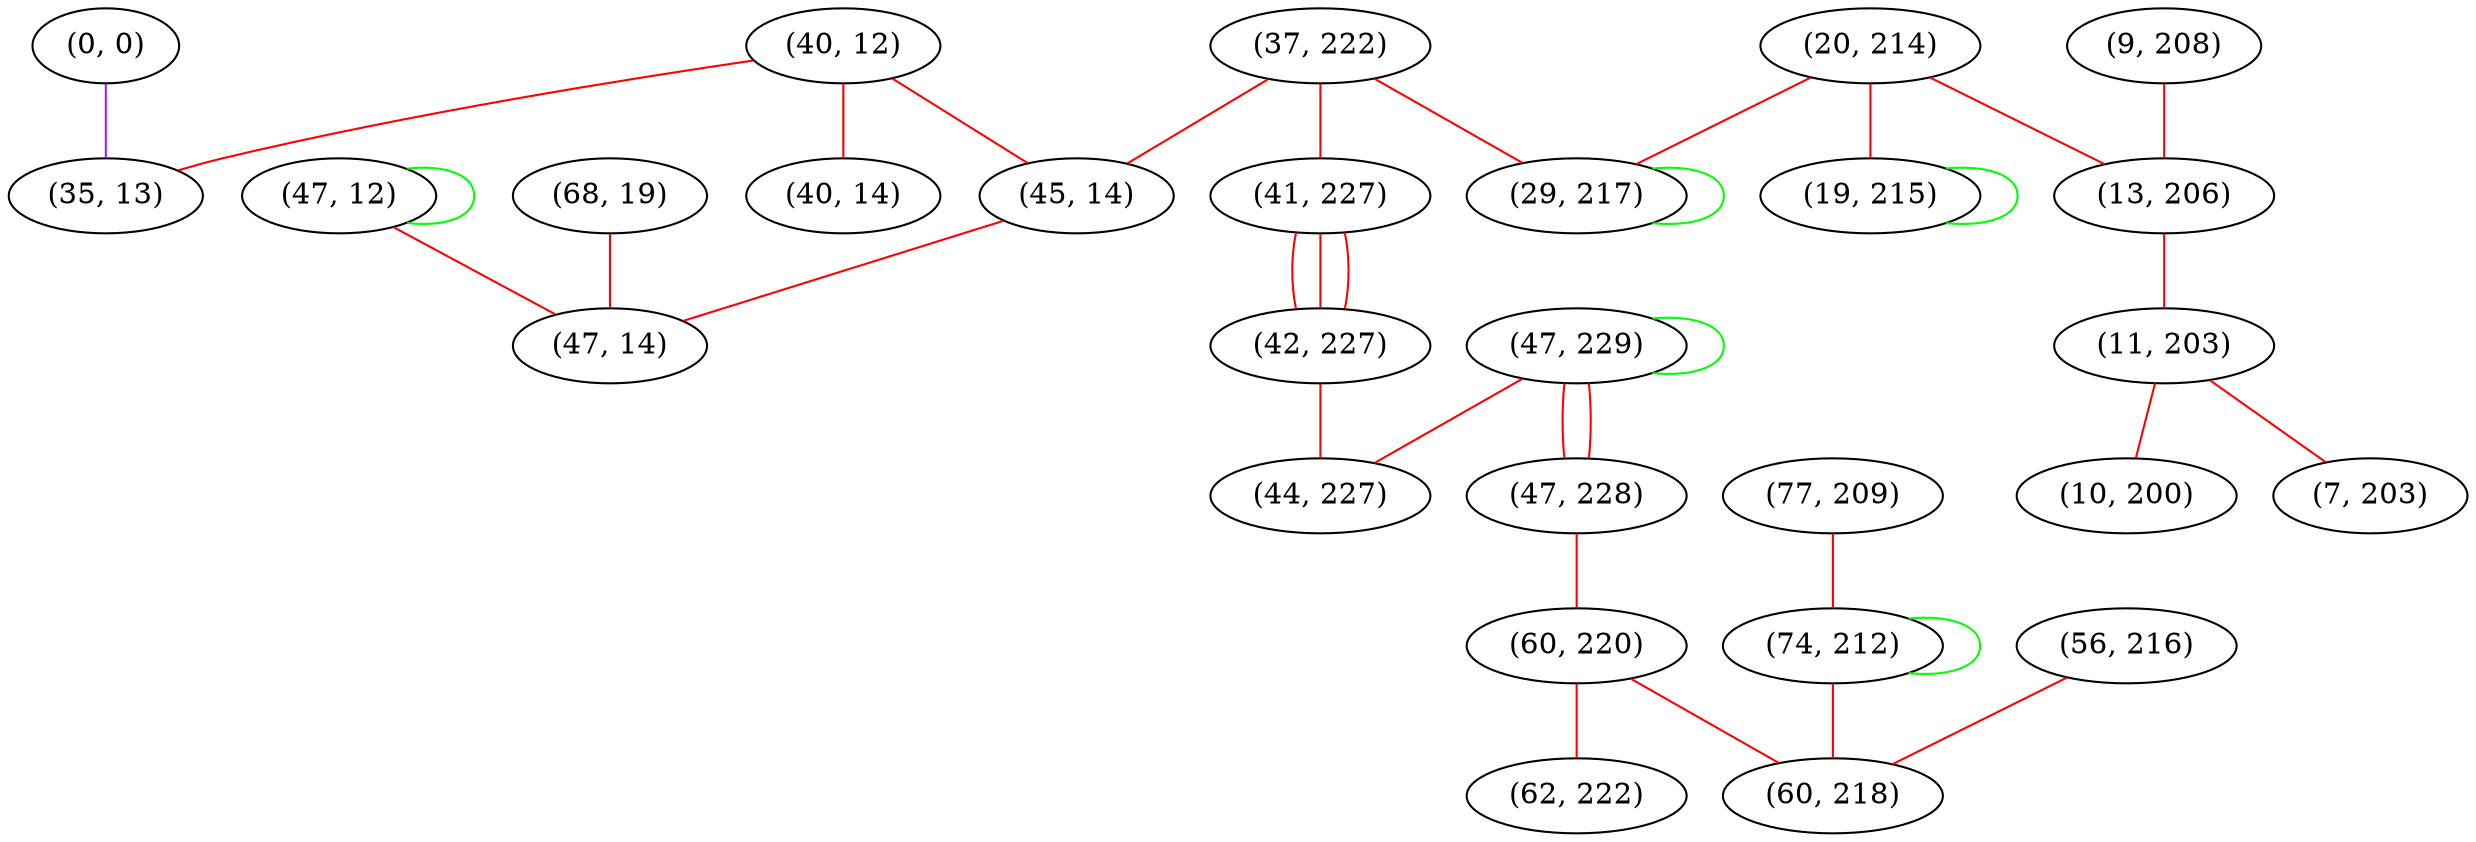 graph "" {
"(37, 222)";
"(20, 214)";
"(40, 12)";
"(45, 14)";
"(41, 227)";
"(77, 209)";
"(9, 208)";
"(29, 217)";
"(47, 229)";
"(13, 206)";
"(56, 216)";
"(47, 228)";
"(19, 215)";
"(47, 12)";
"(40, 14)";
"(0, 0)";
"(11, 203)";
"(60, 220)";
"(62, 222)";
"(7, 203)";
"(42, 227)";
"(10, 200)";
"(68, 19)";
"(35, 13)";
"(74, 212)";
"(60, 218)";
"(47, 14)";
"(44, 227)";
"(37, 222)" -- "(45, 14)"  [color=red, key=0, weight=1];
"(37, 222)" -- "(29, 217)"  [color=red, key=0, weight=1];
"(37, 222)" -- "(41, 227)"  [color=red, key=0, weight=1];
"(20, 214)" -- "(13, 206)"  [color=red, key=0, weight=1];
"(20, 214)" -- "(19, 215)"  [color=red, key=0, weight=1];
"(20, 214)" -- "(29, 217)"  [color=red, key=0, weight=1];
"(40, 12)" -- "(45, 14)"  [color=red, key=0, weight=1];
"(40, 12)" -- "(40, 14)"  [color=red, key=0, weight=1];
"(40, 12)" -- "(35, 13)"  [color=red, key=0, weight=1];
"(45, 14)" -- "(47, 14)"  [color=red, key=0, weight=1];
"(41, 227)" -- "(42, 227)"  [color=red, key=0, weight=1];
"(41, 227)" -- "(42, 227)"  [color=red, key=1, weight=1];
"(41, 227)" -- "(42, 227)"  [color=red, key=2, weight=1];
"(77, 209)" -- "(74, 212)"  [color=red, key=0, weight=1];
"(9, 208)" -- "(13, 206)"  [color=red, key=0, weight=1];
"(29, 217)" -- "(29, 217)"  [color=green, key=0, weight=2];
"(47, 229)" -- "(47, 228)"  [color=red, key=0, weight=1];
"(47, 229)" -- "(47, 228)"  [color=red, key=1, weight=1];
"(47, 229)" -- "(47, 229)"  [color=green, key=0, weight=2];
"(47, 229)" -- "(44, 227)"  [color=red, key=0, weight=1];
"(13, 206)" -- "(11, 203)"  [color=red, key=0, weight=1];
"(56, 216)" -- "(60, 218)"  [color=red, key=0, weight=1];
"(47, 228)" -- "(60, 220)"  [color=red, key=0, weight=1];
"(19, 215)" -- "(19, 215)"  [color=green, key=0, weight=2];
"(47, 12)" -- "(47, 12)"  [color=green, key=0, weight=2];
"(47, 12)" -- "(47, 14)"  [color=red, key=0, weight=1];
"(0, 0)" -- "(35, 13)"  [color=purple, key=0, weight=4];
"(11, 203)" -- "(7, 203)"  [color=red, key=0, weight=1];
"(11, 203)" -- "(10, 200)"  [color=red, key=0, weight=1];
"(60, 220)" -- "(60, 218)"  [color=red, key=0, weight=1];
"(60, 220)" -- "(62, 222)"  [color=red, key=0, weight=1];
"(42, 227)" -- "(44, 227)"  [color=red, key=0, weight=1];
"(68, 19)" -- "(47, 14)"  [color=red, key=0, weight=1];
"(74, 212)" -- "(60, 218)"  [color=red, key=0, weight=1];
"(74, 212)" -- "(74, 212)"  [color=green, key=0, weight=2];
}
